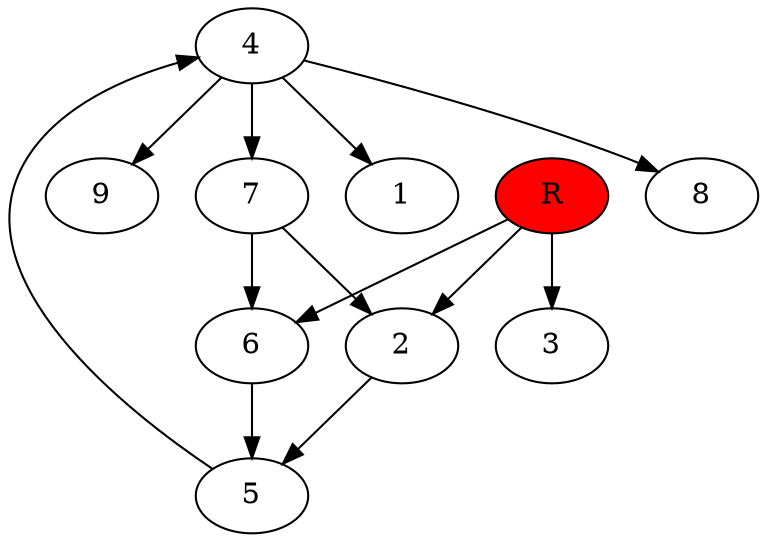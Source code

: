 digraph prb75866 {
	1
	2
	3
	4
	5
	6
	7
	8
	R [fillcolor="#ff0000" style=filled]
	2 -> 5
	4 -> 1
	4 -> 7
	4 -> 8
	4 -> 9
	5 -> 4
	6 -> 5
	7 -> 2
	7 -> 6
	R -> 2
	R -> 3
	R -> 6
}
